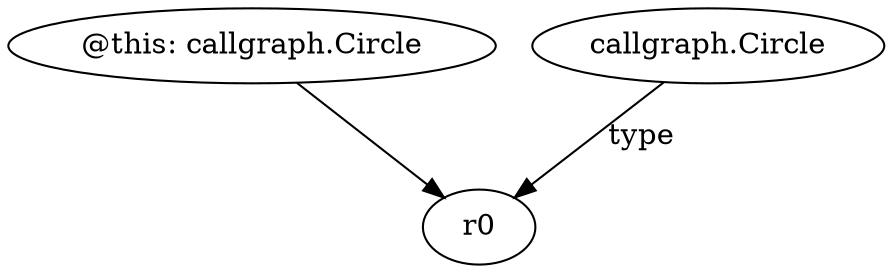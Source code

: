 digraph g {
0[label="@this: callgraph.Circle"]
1[label="r0"]
0->1[label=""]
2[label="callgraph.Circle"]
2->1[label="type"]
}
